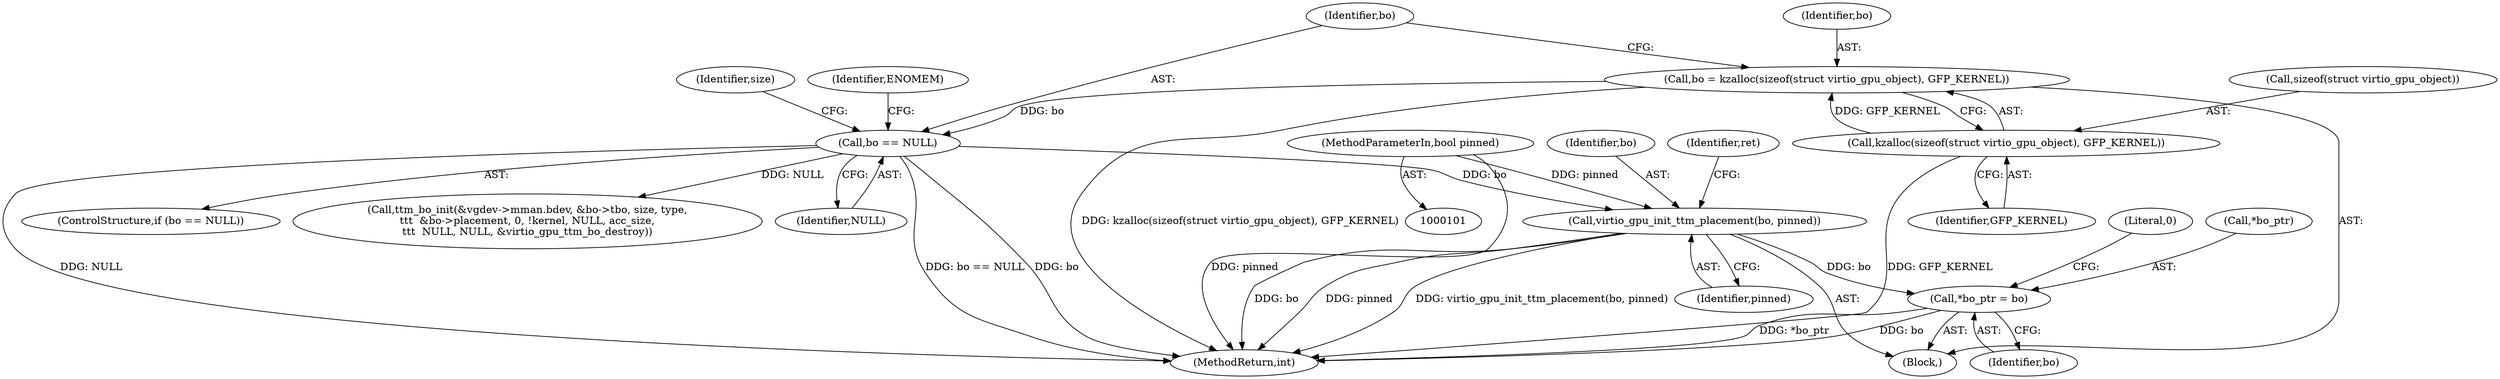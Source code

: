 digraph "0_linux_385aee965b4e4c36551c362a334378d2985b722a@pointer" {
"1000214" [label="(Call,*bo_ptr = bo)"];
"1000177" [label="(Call,virtio_gpu_init_ttm_placement(bo, pinned))"];
"1000144" [label="(Call,bo == NULL)"];
"1000137" [label="(Call,bo = kzalloc(sizeof(struct virtio_gpu_object), GFP_KERNEL))"];
"1000139" [label="(Call,kzalloc(sizeof(struct virtio_gpu_object), GFP_KERNEL))"];
"1000105" [label="(MethodParameterIn,bool pinned)"];
"1000107" [label="(Block,)"];
"1000151" [label="(Identifier,size)"];
"1000144" [label="(Call,bo == NULL)"];
"1000178" [label="(Identifier,bo)"];
"1000219" [label="(Literal,0)"];
"1000138" [label="(Identifier,bo)"];
"1000142" [label="(Identifier,GFP_KERNEL)"];
"1000105" [label="(MethodParameterIn,bool pinned)"];
"1000214" [label="(Call,*bo_ptr = bo)"];
"1000181" [label="(Identifier,ret)"];
"1000137" [label="(Call,bo = kzalloc(sizeof(struct virtio_gpu_object), GFP_KERNEL))"];
"1000140" [label="(Call,sizeof(struct virtio_gpu_object))"];
"1000217" [label="(Identifier,bo)"];
"1000146" [label="(Identifier,NULL)"];
"1000215" [label="(Call,*bo_ptr)"];
"1000143" [label="(ControlStructure,if (bo == NULL))"];
"1000182" [label="(Call,ttm_bo_init(&vgdev->mman.bdev, &bo->tbo, size, type,\n\t\t\t  &bo->placement, 0, !kernel, NULL, acc_size,\n\t\t\t  NULL, NULL, &virtio_gpu_ttm_bo_destroy))"];
"1000139" [label="(Call,kzalloc(sizeof(struct virtio_gpu_object), GFP_KERNEL))"];
"1000145" [label="(Identifier,bo)"];
"1000179" [label="(Identifier,pinned)"];
"1000177" [label="(Call,virtio_gpu_init_ttm_placement(bo, pinned))"];
"1000220" [label="(MethodReturn,int)"];
"1000149" [label="(Identifier,ENOMEM)"];
"1000214" -> "1000107"  [label="AST: "];
"1000214" -> "1000217"  [label="CFG: "];
"1000215" -> "1000214"  [label="AST: "];
"1000217" -> "1000214"  [label="AST: "];
"1000219" -> "1000214"  [label="CFG: "];
"1000214" -> "1000220"  [label="DDG: bo"];
"1000214" -> "1000220"  [label="DDG: *bo_ptr"];
"1000177" -> "1000214"  [label="DDG: bo"];
"1000177" -> "1000107"  [label="AST: "];
"1000177" -> "1000179"  [label="CFG: "];
"1000178" -> "1000177"  [label="AST: "];
"1000179" -> "1000177"  [label="AST: "];
"1000181" -> "1000177"  [label="CFG: "];
"1000177" -> "1000220"  [label="DDG: bo"];
"1000177" -> "1000220"  [label="DDG: pinned"];
"1000177" -> "1000220"  [label="DDG: virtio_gpu_init_ttm_placement(bo, pinned)"];
"1000144" -> "1000177"  [label="DDG: bo"];
"1000105" -> "1000177"  [label="DDG: pinned"];
"1000144" -> "1000143"  [label="AST: "];
"1000144" -> "1000146"  [label="CFG: "];
"1000145" -> "1000144"  [label="AST: "];
"1000146" -> "1000144"  [label="AST: "];
"1000149" -> "1000144"  [label="CFG: "];
"1000151" -> "1000144"  [label="CFG: "];
"1000144" -> "1000220"  [label="DDG: NULL"];
"1000144" -> "1000220"  [label="DDG: bo == NULL"];
"1000144" -> "1000220"  [label="DDG: bo"];
"1000137" -> "1000144"  [label="DDG: bo"];
"1000144" -> "1000182"  [label="DDG: NULL"];
"1000137" -> "1000107"  [label="AST: "];
"1000137" -> "1000139"  [label="CFG: "];
"1000138" -> "1000137"  [label="AST: "];
"1000139" -> "1000137"  [label="AST: "];
"1000145" -> "1000137"  [label="CFG: "];
"1000137" -> "1000220"  [label="DDG: kzalloc(sizeof(struct virtio_gpu_object), GFP_KERNEL)"];
"1000139" -> "1000137"  [label="DDG: GFP_KERNEL"];
"1000139" -> "1000142"  [label="CFG: "];
"1000140" -> "1000139"  [label="AST: "];
"1000142" -> "1000139"  [label="AST: "];
"1000139" -> "1000220"  [label="DDG: GFP_KERNEL"];
"1000105" -> "1000101"  [label="AST: "];
"1000105" -> "1000220"  [label="DDG: pinned"];
}
